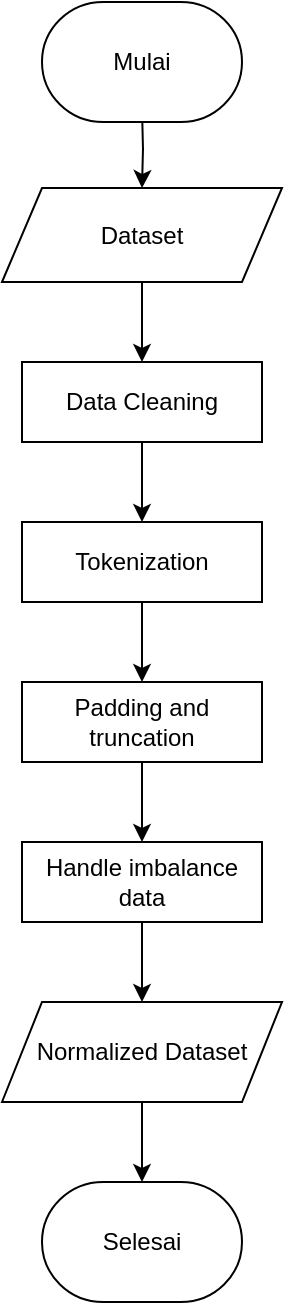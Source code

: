 <mxfile version="24.4.4" type="github">
  <diagram name="Page-1" id="6F5gO69ql-gFi3o_HPh0">
    <mxGraphModel dx="1900" dy="565" grid="1" gridSize="10" guides="1" tooltips="1" connect="1" arrows="1" fold="1" page="1" pageScale="1" pageWidth="850" pageHeight="1100" math="0" shadow="0">
      <root>
        <mxCell id="0" />
        <mxCell id="1" parent="0" />
        <mxCell id="WN4V7itdwWJBg9gGsL8r-30" style="edgeStyle=orthogonalEdgeStyle;rounded=0;orthogonalLoop=1;jettySize=auto;html=1;" parent="1" edge="1">
          <mxGeometry relative="1" as="geometry">
            <mxPoint x="-665" y="103" as="sourcePoint" />
            <mxPoint x="-665" y="143" as="targetPoint" />
          </mxGeometry>
        </mxCell>
        <mxCell id="WN4V7itdwWJBg9gGsL8r-2" value="Selesai" style="fixedSize=1;html=1;shape=mxgraph.flowchart.terminator;whiteSpace=wrap;" parent="1" vertex="1">
          <mxGeometry x="-715" y="640" width="100" height="60" as="geometry" />
        </mxCell>
        <mxCell id="WN4V7itdwWJBg9gGsL8r-36" style="edgeStyle=orthogonalEdgeStyle;rounded=0;orthogonalLoop=1;jettySize=auto;html=1;" parent="1" source="WN4V7itdwWJBg9gGsL8r-3" target="WN4V7itdwWJBg9gGsL8r-4" edge="1">
          <mxGeometry relative="1" as="geometry" />
        </mxCell>
        <mxCell id="WN4V7itdwWJBg9gGsL8r-3" value="Da&lt;span style=&quot;color: rgba(0, 0, 0, 0); font-family: monospace; font-size: 0px; text-align: start; text-wrap: nowrap;&quot;&gt;%3CmxGraphModel%3E%3Croot%3E%3CmxCell%20id%3D%220%22%2F%3E%3CmxCell%20id%3D%221%22%20parent%3D%220%22%2F%3E%3CmxCell%20id%3D%222%22%20value%3D%22Selesai%22%20style%3D%22fixedSize%3D1%3Bhtml%3D1%3Bshape%3Dmxgraph.flowchart.terminator%3BwhiteSpace%3Dwrap%3B%22%20vertex%3D%221%22%20parent%3D%221%22%3E%3CmxGeometry%20x%3D%22-333%22%20y%3D%22135.5%22%20width%3D%22110%22%20height%3D%2263%22%20as%3D%22geometry%22%2F%3E%3C%2FmxCell%3E%3C%2Froot%3E%3C%2FmxGraphModel%3E&lt;/span&gt;ta Cleaning" style="rounded=0;whiteSpace=wrap;html=1;" parent="1" vertex="1">
          <mxGeometry x="-725" y="230" width="120" height="40" as="geometry" />
        </mxCell>
        <mxCell id="WN4V7itdwWJBg9gGsL8r-37" style="edgeStyle=orthogonalEdgeStyle;rounded=0;orthogonalLoop=1;jettySize=auto;html=1;" parent="1" source="WN4V7itdwWJBg9gGsL8r-4" target="WN4V7itdwWJBg9gGsL8r-5" edge="1">
          <mxGeometry relative="1" as="geometry" />
        </mxCell>
        <mxCell id="WN4V7itdwWJBg9gGsL8r-4" value="Tokenization" style="rounded=0;whiteSpace=wrap;html=1;" parent="1" vertex="1">
          <mxGeometry x="-725" y="310" width="120" height="40" as="geometry" />
        </mxCell>
        <mxCell id="WN4V7itdwWJBg9gGsL8r-38" style="edgeStyle=orthogonalEdgeStyle;rounded=0;orthogonalLoop=1;jettySize=auto;html=1;" parent="1" source="WN4V7itdwWJBg9gGsL8r-5" target="WN4V7itdwWJBg9gGsL8r-6" edge="1">
          <mxGeometry relative="1" as="geometry" />
        </mxCell>
        <mxCell id="WN4V7itdwWJBg9gGsL8r-5" value="Padding and truncation" style="rounded=0;whiteSpace=wrap;html=1;" parent="1" vertex="1">
          <mxGeometry x="-725" y="390" width="120" height="40" as="geometry" />
        </mxCell>
        <mxCell id="WN4V7itdwWJBg9gGsL8r-40" style="edgeStyle=orthogonalEdgeStyle;rounded=0;orthogonalLoop=1;jettySize=auto;html=1;" parent="1" source="WN4V7itdwWJBg9gGsL8r-6" target="WN4V7itdwWJBg9gGsL8r-39" edge="1">
          <mxGeometry relative="1" as="geometry" />
        </mxCell>
        <mxCell id="WN4V7itdwWJBg9gGsL8r-6" value="Handle imbalance data" style="rounded=0;whiteSpace=wrap;html=1;" parent="1" vertex="1">
          <mxGeometry x="-725" y="470" width="120" height="40" as="geometry" />
        </mxCell>
        <mxCell id="WN4V7itdwWJBg9gGsL8r-35" style="edgeStyle=orthogonalEdgeStyle;rounded=0;orthogonalLoop=1;jettySize=auto;html=1;entryX=0.5;entryY=0;entryDx=0;entryDy=0;" parent="1" source="WN4V7itdwWJBg9gGsL8r-31" target="WN4V7itdwWJBg9gGsL8r-3" edge="1">
          <mxGeometry relative="1" as="geometry" />
        </mxCell>
        <mxCell id="WN4V7itdwWJBg9gGsL8r-31" value="Dataset" style="shape=parallelogram;perimeter=parallelogramPerimeter;whiteSpace=wrap;html=1;fixedSize=1;" parent="1" vertex="1">
          <mxGeometry x="-735" y="143" width="140" height="47" as="geometry" />
        </mxCell>
        <mxCell id="WN4V7itdwWJBg9gGsL8r-34" value="Mulai" style="fixedSize=1;html=1;shape=mxgraph.flowchart.terminator;whiteSpace=wrap;" parent="1" vertex="1">
          <mxGeometry x="-715" y="50" width="100" height="60" as="geometry" />
        </mxCell>
        <mxCell id="WN4V7itdwWJBg9gGsL8r-39" value="Normalized Dataset" style="shape=parallelogram;perimeter=parallelogramPerimeter;whiteSpace=wrap;html=1;fixedSize=1;" parent="1" vertex="1">
          <mxGeometry x="-735" y="550" width="140" height="50" as="geometry" />
        </mxCell>
        <mxCell id="WN4V7itdwWJBg9gGsL8r-41" style="edgeStyle=orthogonalEdgeStyle;rounded=0;orthogonalLoop=1;jettySize=auto;html=1;entryX=0.5;entryY=0;entryDx=0;entryDy=0;entryPerimeter=0;" parent="1" source="WN4V7itdwWJBg9gGsL8r-39" target="WN4V7itdwWJBg9gGsL8r-2" edge="1">
          <mxGeometry relative="1" as="geometry" />
        </mxCell>
      </root>
    </mxGraphModel>
  </diagram>
</mxfile>
